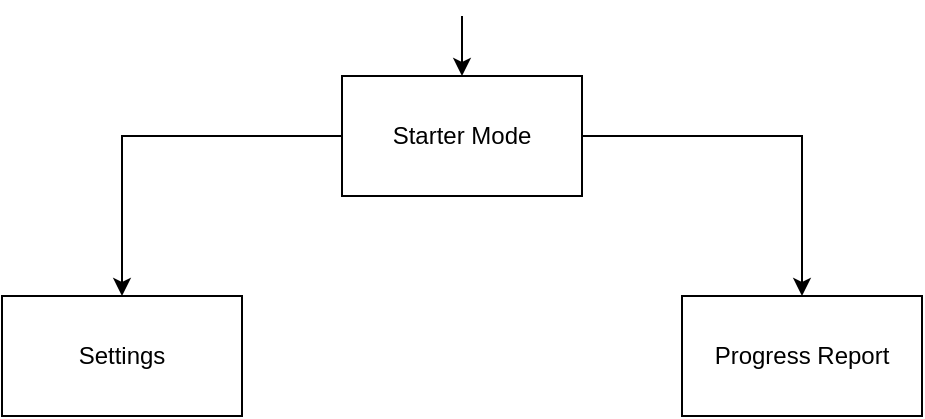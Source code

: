 <mxfile version="11.1.4" type="github"><diagram id="iIQ5XVlzMyJ81JaGZc3y" name="Page-1"><mxGraphModel dx="868" dy="522" grid="1" gridSize="10" guides="1" tooltips="1" connect="1" arrows="1" fold="1" page="1" pageScale="1" pageWidth="700" pageHeight="800" math="0" shadow="0"><root><mxCell id="0"/><mxCell id="1" parent="0"/><mxCell id="6dfxdzBDPFeoccgOlMsC-2" style="edgeStyle=orthogonalEdgeStyle;rounded=0;orthogonalLoop=1;jettySize=auto;html=1;exitX=0.5;exitY=0;exitDx=0;exitDy=0;entryX=0.5;entryY=0;entryDx=0;entryDy=0;" edge="1" parent="1" target="6dfxdzBDPFeoccgOlMsC-1"><mxGeometry relative="1" as="geometry"><mxPoint x="350" y="20" as="sourcePoint"/></mxGeometry></mxCell><mxCell id="6dfxdzBDPFeoccgOlMsC-8" style="edgeStyle=orthogonalEdgeStyle;rounded=0;orthogonalLoop=1;jettySize=auto;html=1;exitX=0;exitY=0.5;exitDx=0;exitDy=0;entryX=0.5;entryY=0;entryDx=0;entryDy=0;" edge="1" parent="1" source="6dfxdzBDPFeoccgOlMsC-1" target="6dfxdzBDPFeoccgOlMsC-3"><mxGeometry relative="1" as="geometry"/></mxCell><mxCell id="6dfxdzBDPFeoccgOlMsC-10" style="edgeStyle=orthogonalEdgeStyle;rounded=0;orthogonalLoop=1;jettySize=auto;html=1;exitX=1;exitY=0.5;exitDx=0;exitDy=0;entryX=0.5;entryY=0;entryDx=0;entryDy=0;" edge="1" parent="1" source="6dfxdzBDPFeoccgOlMsC-1" target="6dfxdzBDPFeoccgOlMsC-9"><mxGeometry relative="1" as="geometry"/></mxCell><mxCell id="6dfxdzBDPFeoccgOlMsC-1" value="Starter Mode" style="rounded=0;whiteSpace=wrap;html=1;" vertex="1" parent="1"><mxGeometry x="290" y="50" width="120" height="60" as="geometry"/></mxCell><mxCell id="6dfxdzBDPFeoccgOlMsC-3" value="Settings" style="rounded=0;whiteSpace=wrap;html=1;" vertex="1" parent="1"><mxGeometry x="120" y="160" width="120" height="60" as="geometry"/></mxCell><mxCell id="6dfxdzBDPFeoccgOlMsC-9" value="Progress Report" style="rounded=0;whiteSpace=wrap;html=1;" vertex="1" parent="1"><mxGeometry x="460" y="160" width="120" height="60" as="geometry"/></mxCell></root></mxGraphModel></diagram></mxfile>